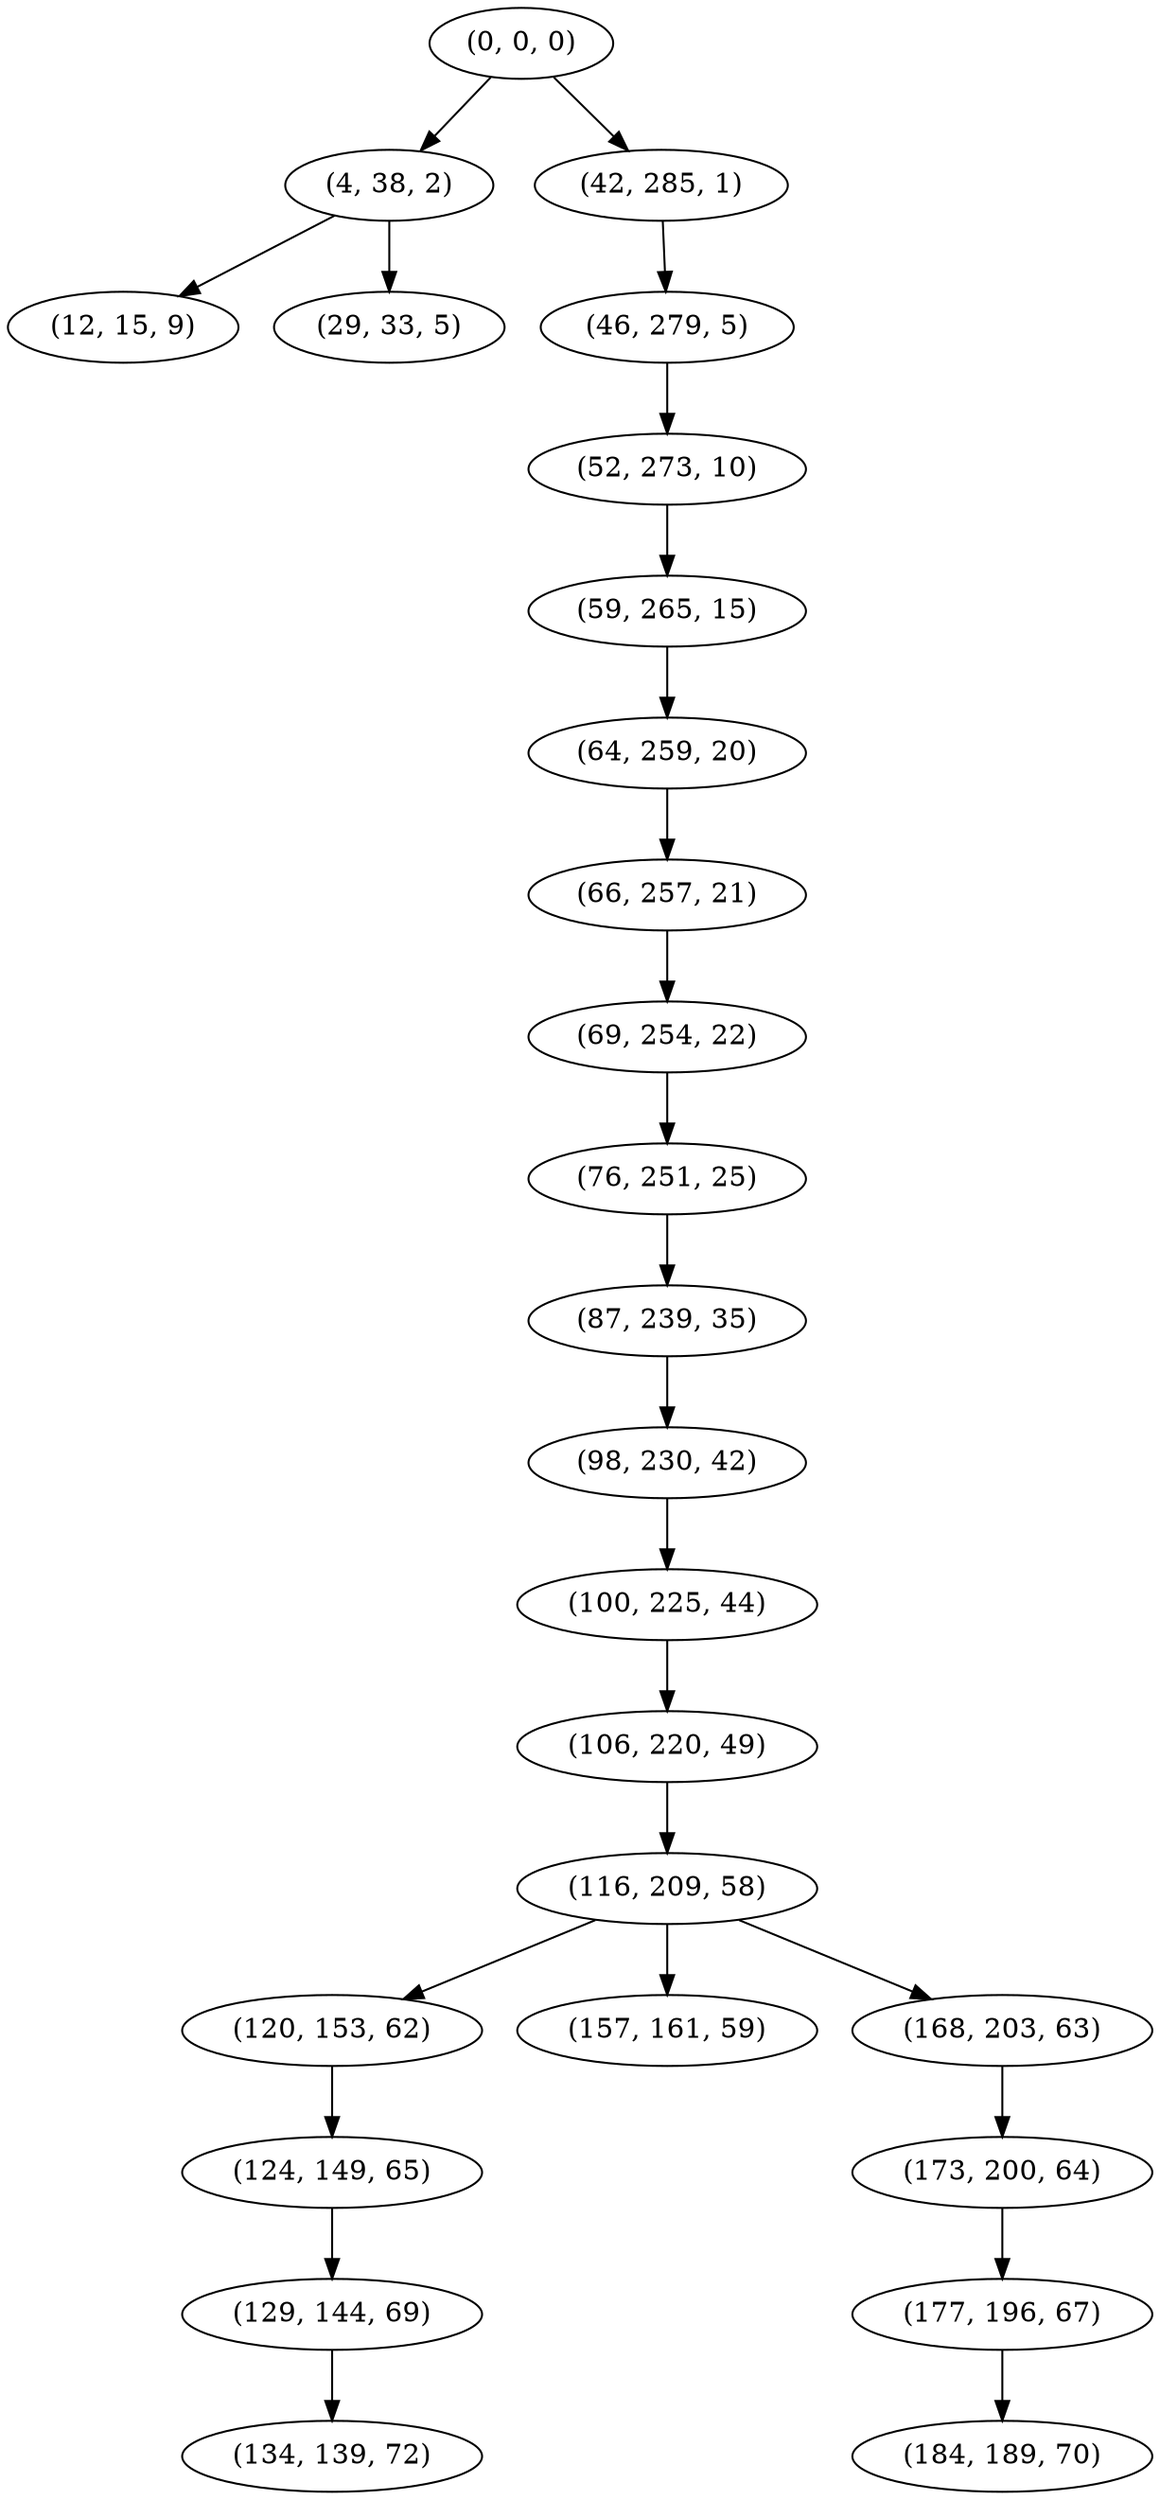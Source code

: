 digraph tree {
    "(0, 0, 0)";
    "(4, 38, 2)";
    "(12, 15, 9)";
    "(29, 33, 5)";
    "(42, 285, 1)";
    "(46, 279, 5)";
    "(52, 273, 10)";
    "(59, 265, 15)";
    "(64, 259, 20)";
    "(66, 257, 21)";
    "(69, 254, 22)";
    "(76, 251, 25)";
    "(87, 239, 35)";
    "(98, 230, 42)";
    "(100, 225, 44)";
    "(106, 220, 49)";
    "(116, 209, 58)";
    "(120, 153, 62)";
    "(124, 149, 65)";
    "(129, 144, 69)";
    "(134, 139, 72)";
    "(157, 161, 59)";
    "(168, 203, 63)";
    "(173, 200, 64)";
    "(177, 196, 67)";
    "(184, 189, 70)";
    "(0, 0, 0)" -> "(4, 38, 2)";
    "(0, 0, 0)" -> "(42, 285, 1)";
    "(4, 38, 2)" -> "(12, 15, 9)";
    "(4, 38, 2)" -> "(29, 33, 5)";
    "(42, 285, 1)" -> "(46, 279, 5)";
    "(46, 279, 5)" -> "(52, 273, 10)";
    "(52, 273, 10)" -> "(59, 265, 15)";
    "(59, 265, 15)" -> "(64, 259, 20)";
    "(64, 259, 20)" -> "(66, 257, 21)";
    "(66, 257, 21)" -> "(69, 254, 22)";
    "(69, 254, 22)" -> "(76, 251, 25)";
    "(76, 251, 25)" -> "(87, 239, 35)";
    "(87, 239, 35)" -> "(98, 230, 42)";
    "(98, 230, 42)" -> "(100, 225, 44)";
    "(100, 225, 44)" -> "(106, 220, 49)";
    "(106, 220, 49)" -> "(116, 209, 58)";
    "(116, 209, 58)" -> "(120, 153, 62)";
    "(116, 209, 58)" -> "(157, 161, 59)";
    "(116, 209, 58)" -> "(168, 203, 63)";
    "(120, 153, 62)" -> "(124, 149, 65)";
    "(124, 149, 65)" -> "(129, 144, 69)";
    "(129, 144, 69)" -> "(134, 139, 72)";
    "(168, 203, 63)" -> "(173, 200, 64)";
    "(173, 200, 64)" -> "(177, 196, 67)";
    "(177, 196, 67)" -> "(184, 189, 70)";
}
